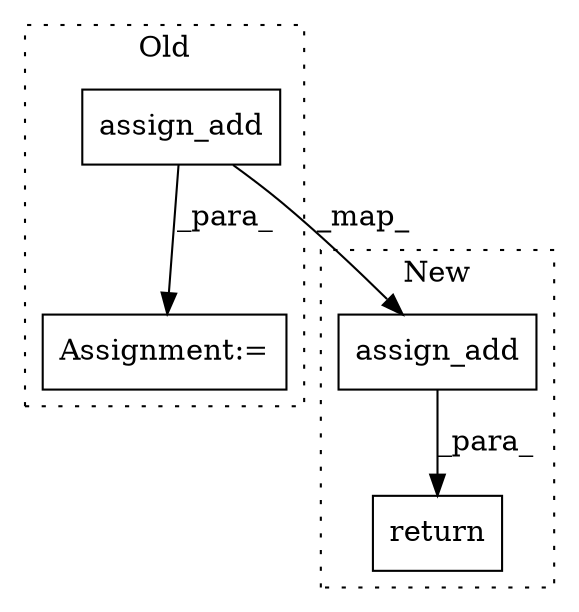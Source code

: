 digraph G {
subgraph cluster0 {
1 [label="assign_add" a="32" s="14893,14915" l="11,1" shape="box"];
3 [label="Assignment:=" a="7" s="14860" l="1" shape="box"];
label = "Old";
style="dotted";
}
subgraph cluster1 {
2 [label="assign_add" a="32" s="14770,14792" l="11,1" shape="box"];
4 [label="return" a="41" s="14731" l="7" shape="box"];
label = "New";
style="dotted";
}
1 -> 3 [label="_para_"];
1 -> 2 [label="_map_"];
2 -> 4 [label="_para_"];
}